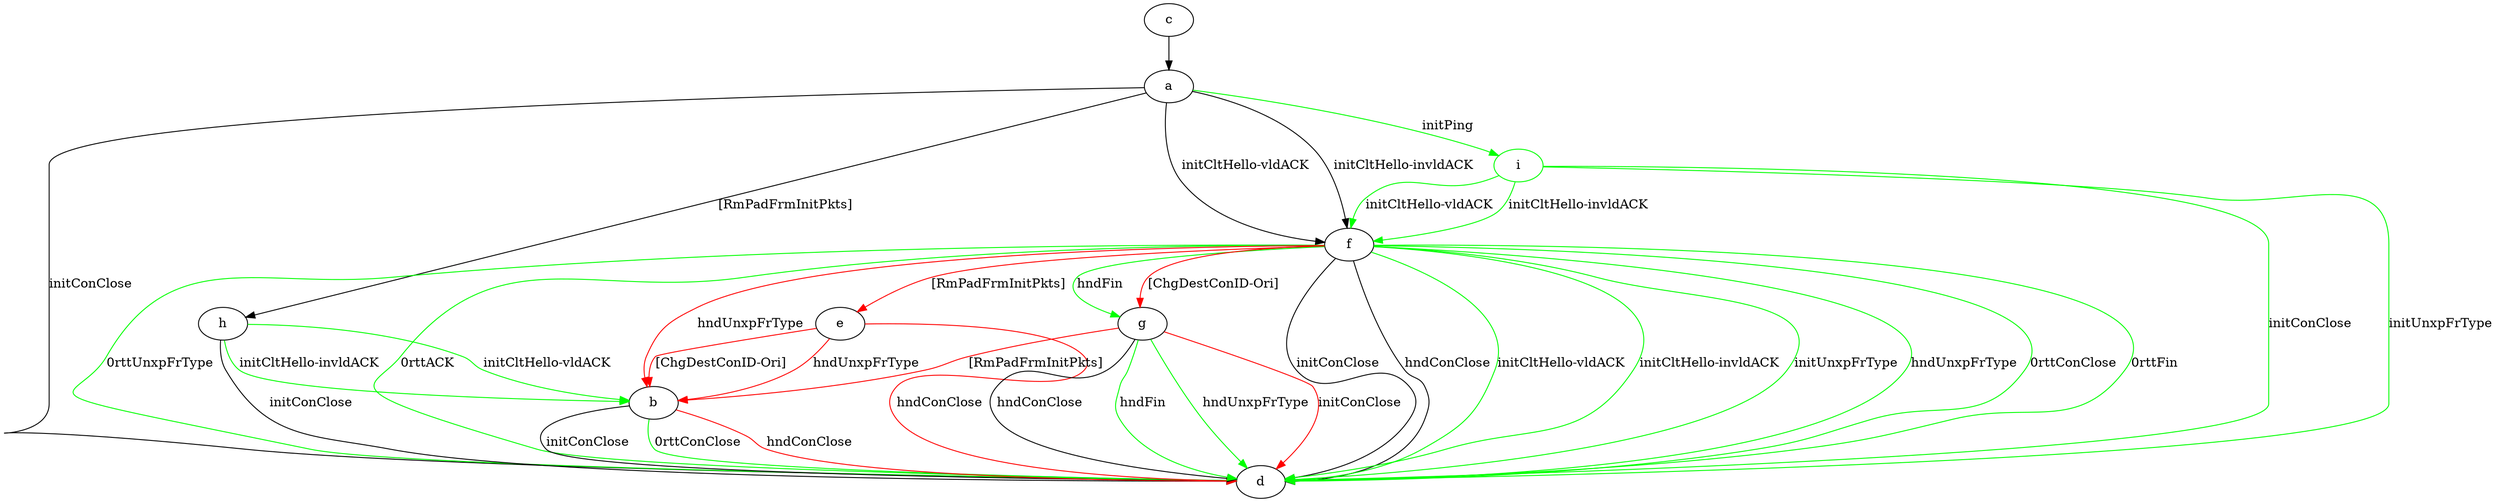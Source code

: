 digraph "" {
	a -> d	[key=0,
		label="initConClose "];
	a -> f	[key=0,
		label="initCltHello-vldACK "];
	a -> f	[key=1,
		label="initCltHello-invldACK "];
	a -> h	[key=0,
		label="[RmPadFrmInitPkts] "];
	i	[color=green];
	a -> i	[key=0,
		color=green,
		label="initPing "];
	b -> d	[key=0,
		label="initConClose "];
	b -> d	[key=1,
		color=green,
		label="0rttConClose "];
	b -> d	[key=2,
		color=red,
		label="hndConClose "];
	c -> a	[key=0];
	e -> b	[key=0,
		color=red,
		label="hndUnxpFrType "];
	e -> b	[key=1,
		color=red,
		label="[ChgDestConID-Ori] "];
	e -> d	[key=0,
		color=red,
		label="hndConClose "];
	f -> b	[key=0,
		color=red,
		label="hndUnxpFrType "];
	f -> d	[key=0,
		label="initConClose "];
	f -> d	[key=1,
		label="hndConClose "];
	f -> d	[key=2,
		color=green,
		label="initCltHello-vldACK "];
	f -> d	[key=3,
		color=green,
		label="initCltHello-invldACK "];
	f -> d	[key=4,
		color=green,
		label="initUnxpFrType "];
	f -> d	[key=5,
		color=green,
		label="hndUnxpFrType "];
	f -> d	[key=6,
		color=green,
		label="0rttConClose "];
	f -> d	[key=7,
		color=green,
		label="0rttFin "];
	f -> d	[key=8,
		color=green,
		label="0rttUnxpFrType "];
	f -> d	[key=9,
		color=green,
		label="0rttACK "];
	f -> e	[key=0,
		color=red,
		label="[RmPadFrmInitPkts] "];
	f -> g	[key=0,
		color=green,
		label="hndFin "];
	f -> g	[key=1,
		color=red,
		label="[ChgDestConID-Ori] "];
	g -> b	[key=0,
		color=red,
		label="[RmPadFrmInitPkts] "];
	g -> d	[key=0,
		label="hndConClose "];
	g -> d	[key=1,
		color=green,
		label="hndFin "];
	g -> d	[key=2,
		color=green,
		label="hndUnxpFrType "];
	g -> d	[key=3,
		color=red,
		label="initConClose "];
	h -> b	[key=0,
		color=green,
		label="initCltHello-vldACK "];
	h -> b	[key=1,
		color=green,
		label="initCltHello-invldACK "];
	h -> d	[key=0,
		label="initConClose "];
	i -> d	[key=0,
		color=green,
		label="initConClose "];
	i -> d	[key=1,
		color=green,
		label="initUnxpFrType "];
	i -> f	[key=0,
		color=green,
		label="initCltHello-vldACK "];
	i -> f	[key=1,
		color=green,
		label="initCltHello-invldACK "];
}
